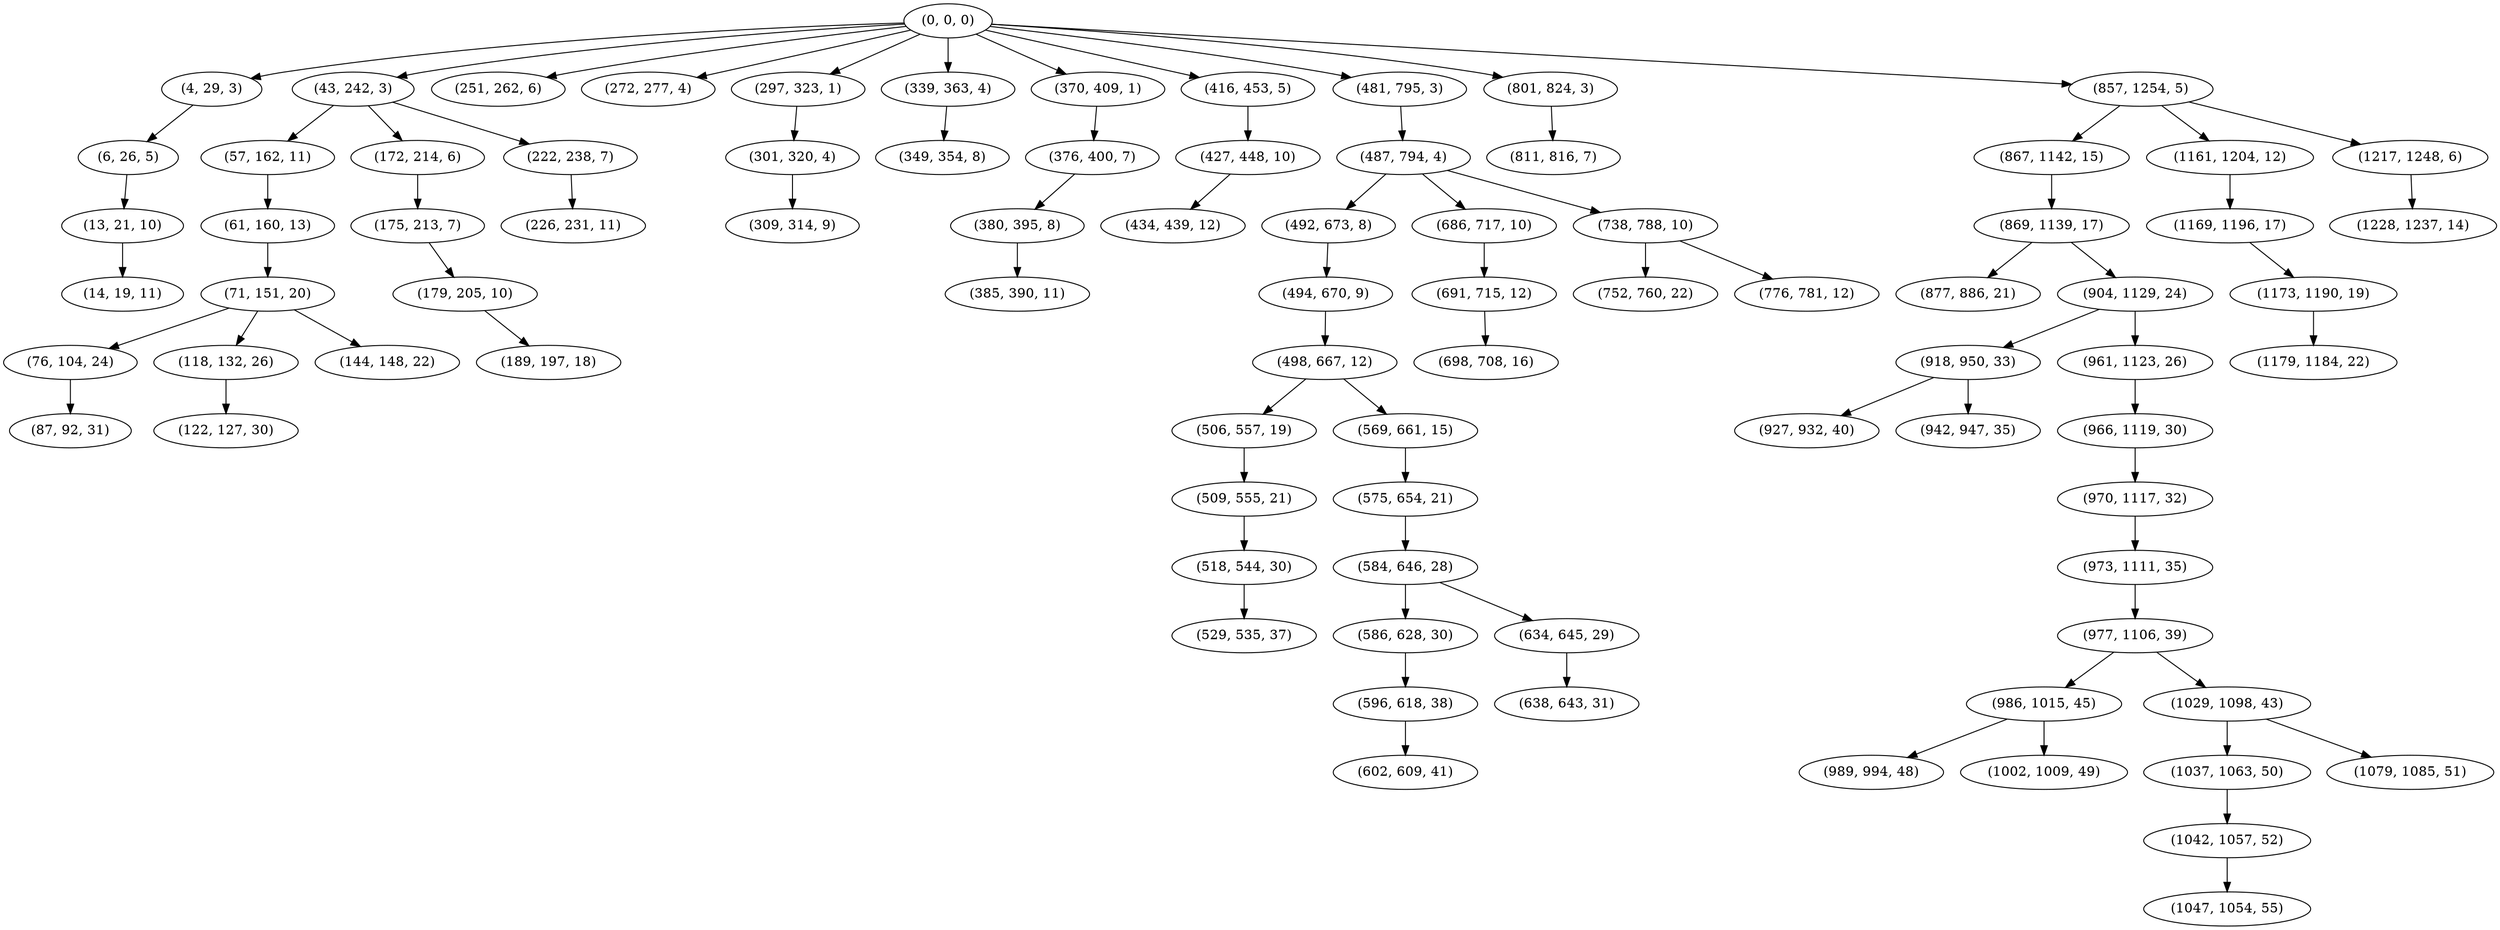 digraph tree {
    "(0, 0, 0)";
    "(4, 29, 3)";
    "(6, 26, 5)";
    "(13, 21, 10)";
    "(14, 19, 11)";
    "(43, 242, 3)";
    "(57, 162, 11)";
    "(61, 160, 13)";
    "(71, 151, 20)";
    "(76, 104, 24)";
    "(87, 92, 31)";
    "(118, 132, 26)";
    "(122, 127, 30)";
    "(144, 148, 22)";
    "(172, 214, 6)";
    "(175, 213, 7)";
    "(179, 205, 10)";
    "(189, 197, 18)";
    "(222, 238, 7)";
    "(226, 231, 11)";
    "(251, 262, 6)";
    "(272, 277, 4)";
    "(297, 323, 1)";
    "(301, 320, 4)";
    "(309, 314, 9)";
    "(339, 363, 4)";
    "(349, 354, 8)";
    "(370, 409, 1)";
    "(376, 400, 7)";
    "(380, 395, 8)";
    "(385, 390, 11)";
    "(416, 453, 5)";
    "(427, 448, 10)";
    "(434, 439, 12)";
    "(481, 795, 3)";
    "(487, 794, 4)";
    "(492, 673, 8)";
    "(494, 670, 9)";
    "(498, 667, 12)";
    "(506, 557, 19)";
    "(509, 555, 21)";
    "(518, 544, 30)";
    "(529, 535, 37)";
    "(569, 661, 15)";
    "(575, 654, 21)";
    "(584, 646, 28)";
    "(586, 628, 30)";
    "(596, 618, 38)";
    "(602, 609, 41)";
    "(634, 645, 29)";
    "(638, 643, 31)";
    "(686, 717, 10)";
    "(691, 715, 12)";
    "(698, 708, 16)";
    "(738, 788, 10)";
    "(752, 760, 22)";
    "(776, 781, 12)";
    "(801, 824, 3)";
    "(811, 816, 7)";
    "(857, 1254, 5)";
    "(867, 1142, 15)";
    "(869, 1139, 17)";
    "(877, 886, 21)";
    "(904, 1129, 24)";
    "(918, 950, 33)";
    "(927, 932, 40)";
    "(942, 947, 35)";
    "(961, 1123, 26)";
    "(966, 1119, 30)";
    "(970, 1117, 32)";
    "(973, 1111, 35)";
    "(977, 1106, 39)";
    "(986, 1015, 45)";
    "(989, 994, 48)";
    "(1002, 1009, 49)";
    "(1029, 1098, 43)";
    "(1037, 1063, 50)";
    "(1042, 1057, 52)";
    "(1047, 1054, 55)";
    "(1079, 1085, 51)";
    "(1161, 1204, 12)";
    "(1169, 1196, 17)";
    "(1173, 1190, 19)";
    "(1179, 1184, 22)";
    "(1217, 1248, 6)";
    "(1228, 1237, 14)";
    "(0, 0, 0)" -> "(4, 29, 3)";
    "(0, 0, 0)" -> "(43, 242, 3)";
    "(0, 0, 0)" -> "(251, 262, 6)";
    "(0, 0, 0)" -> "(272, 277, 4)";
    "(0, 0, 0)" -> "(297, 323, 1)";
    "(0, 0, 0)" -> "(339, 363, 4)";
    "(0, 0, 0)" -> "(370, 409, 1)";
    "(0, 0, 0)" -> "(416, 453, 5)";
    "(0, 0, 0)" -> "(481, 795, 3)";
    "(0, 0, 0)" -> "(801, 824, 3)";
    "(0, 0, 0)" -> "(857, 1254, 5)";
    "(4, 29, 3)" -> "(6, 26, 5)";
    "(6, 26, 5)" -> "(13, 21, 10)";
    "(13, 21, 10)" -> "(14, 19, 11)";
    "(43, 242, 3)" -> "(57, 162, 11)";
    "(43, 242, 3)" -> "(172, 214, 6)";
    "(43, 242, 3)" -> "(222, 238, 7)";
    "(57, 162, 11)" -> "(61, 160, 13)";
    "(61, 160, 13)" -> "(71, 151, 20)";
    "(71, 151, 20)" -> "(76, 104, 24)";
    "(71, 151, 20)" -> "(118, 132, 26)";
    "(71, 151, 20)" -> "(144, 148, 22)";
    "(76, 104, 24)" -> "(87, 92, 31)";
    "(118, 132, 26)" -> "(122, 127, 30)";
    "(172, 214, 6)" -> "(175, 213, 7)";
    "(175, 213, 7)" -> "(179, 205, 10)";
    "(179, 205, 10)" -> "(189, 197, 18)";
    "(222, 238, 7)" -> "(226, 231, 11)";
    "(297, 323, 1)" -> "(301, 320, 4)";
    "(301, 320, 4)" -> "(309, 314, 9)";
    "(339, 363, 4)" -> "(349, 354, 8)";
    "(370, 409, 1)" -> "(376, 400, 7)";
    "(376, 400, 7)" -> "(380, 395, 8)";
    "(380, 395, 8)" -> "(385, 390, 11)";
    "(416, 453, 5)" -> "(427, 448, 10)";
    "(427, 448, 10)" -> "(434, 439, 12)";
    "(481, 795, 3)" -> "(487, 794, 4)";
    "(487, 794, 4)" -> "(492, 673, 8)";
    "(487, 794, 4)" -> "(686, 717, 10)";
    "(487, 794, 4)" -> "(738, 788, 10)";
    "(492, 673, 8)" -> "(494, 670, 9)";
    "(494, 670, 9)" -> "(498, 667, 12)";
    "(498, 667, 12)" -> "(506, 557, 19)";
    "(498, 667, 12)" -> "(569, 661, 15)";
    "(506, 557, 19)" -> "(509, 555, 21)";
    "(509, 555, 21)" -> "(518, 544, 30)";
    "(518, 544, 30)" -> "(529, 535, 37)";
    "(569, 661, 15)" -> "(575, 654, 21)";
    "(575, 654, 21)" -> "(584, 646, 28)";
    "(584, 646, 28)" -> "(586, 628, 30)";
    "(584, 646, 28)" -> "(634, 645, 29)";
    "(586, 628, 30)" -> "(596, 618, 38)";
    "(596, 618, 38)" -> "(602, 609, 41)";
    "(634, 645, 29)" -> "(638, 643, 31)";
    "(686, 717, 10)" -> "(691, 715, 12)";
    "(691, 715, 12)" -> "(698, 708, 16)";
    "(738, 788, 10)" -> "(752, 760, 22)";
    "(738, 788, 10)" -> "(776, 781, 12)";
    "(801, 824, 3)" -> "(811, 816, 7)";
    "(857, 1254, 5)" -> "(867, 1142, 15)";
    "(857, 1254, 5)" -> "(1161, 1204, 12)";
    "(857, 1254, 5)" -> "(1217, 1248, 6)";
    "(867, 1142, 15)" -> "(869, 1139, 17)";
    "(869, 1139, 17)" -> "(877, 886, 21)";
    "(869, 1139, 17)" -> "(904, 1129, 24)";
    "(904, 1129, 24)" -> "(918, 950, 33)";
    "(904, 1129, 24)" -> "(961, 1123, 26)";
    "(918, 950, 33)" -> "(927, 932, 40)";
    "(918, 950, 33)" -> "(942, 947, 35)";
    "(961, 1123, 26)" -> "(966, 1119, 30)";
    "(966, 1119, 30)" -> "(970, 1117, 32)";
    "(970, 1117, 32)" -> "(973, 1111, 35)";
    "(973, 1111, 35)" -> "(977, 1106, 39)";
    "(977, 1106, 39)" -> "(986, 1015, 45)";
    "(977, 1106, 39)" -> "(1029, 1098, 43)";
    "(986, 1015, 45)" -> "(989, 994, 48)";
    "(986, 1015, 45)" -> "(1002, 1009, 49)";
    "(1029, 1098, 43)" -> "(1037, 1063, 50)";
    "(1029, 1098, 43)" -> "(1079, 1085, 51)";
    "(1037, 1063, 50)" -> "(1042, 1057, 52)";
    "(1042, 1057, 52)" -> "(1047, 1054, 55)";
    "(1161, 1204, 12)" -> "(1169, 1196, 17)";
    "(1169, 1196, 17)" -> "(1173, 1190, 19)";
    "(1173, 1190, 19)" -> "(1179, 1184, 22)";
    "(1217, 1248, 6)" -> "(1228, 1237, 14)";
}
